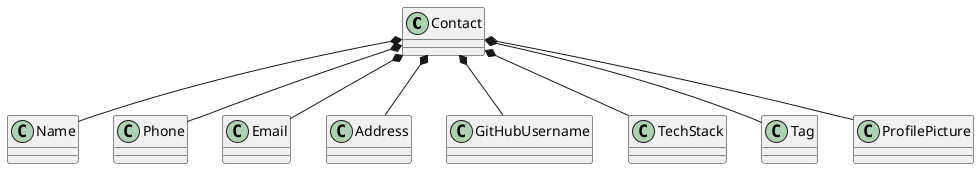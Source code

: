 @startuml ContactClassDiagram


    class Contact {
    }

    class Name
    class Phone
    class Email
    class Address
    class GitHubUsername
    class TechStack
    class Tag
    class ProfilePicture

    Contact *-- Name
    Contact *-- Phone
    Contact *-- Email
    Contact *-- Address
    Contact *-- GitHubUsername
    Contact *-- TechStack
    Contact *-- Tag
    Contact *-- ProfilePicture


@enduml
